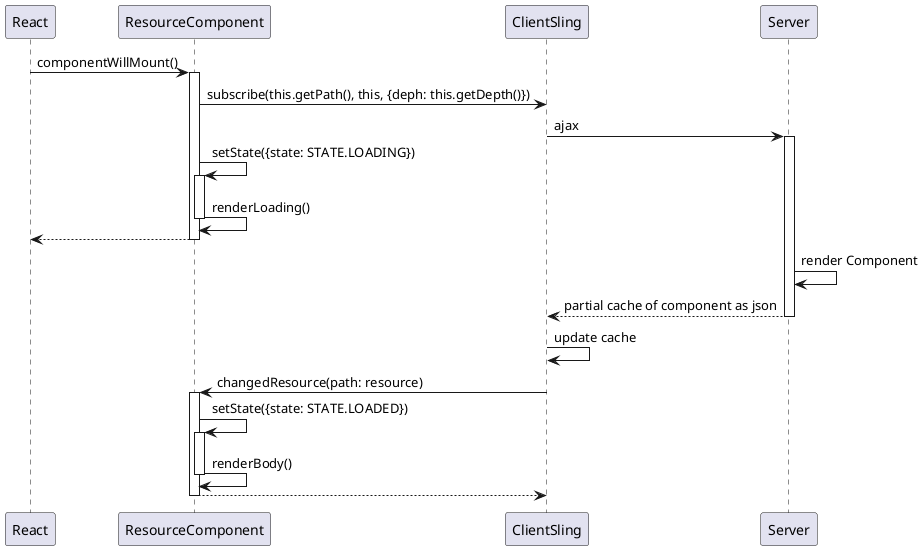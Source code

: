 @startuml


React -> ResourceComponent: componentWillMount()
activate ResourceComponent
ResourceComponent -> ClientSling: subscribe(this.getPath(), this, {deph: this.getDepth()})
ClientSling -> Server : ajax
activate Server
ResourceComponent -> ResourceComponent: setState({state: STATE.LOADING})
activate ResourceComponent
ResourceComponent -> ResourceComponent: renderLoading()
deactivate ResourceComponent
ResourceComponent --> React
deactivate ResourceComponent

Server -> Server: render Component
Server --> ClientSling: partial cache of component as json

deactivate Server
ClientSling -> ClientSling: update cache
ClientSling -> ResourceComponent: changedResource(path: resource)
activate ResourceComponent
ResourceComponent -> ResourceComponent: setState({state: STATE.LOADED})
activate ResourceComponent
ResourceComponent -> ResourceComponent: renderBody()

deactivate ResourceComponent
ResourceComponent --> ClientSling
deactivate ResourceComponent

@enduml